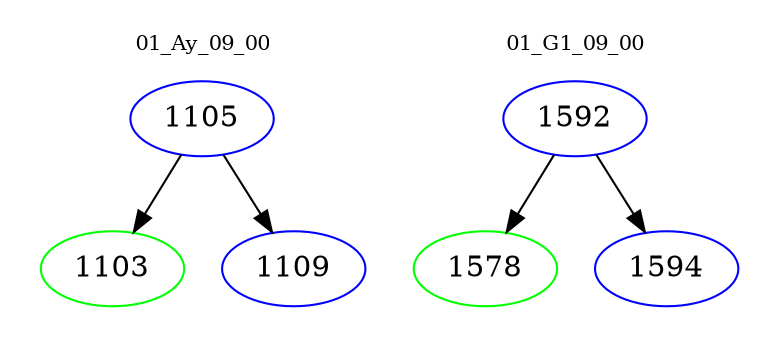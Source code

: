 digraph{
subgraph cluster_0 {
color = white
label = "01_Ay_09_00";
fontsize=10;
T0_1105 [label="1105", color="blue"]
T0_1105 -> T0_1103 [color="black"]
T0_1103 [label="1103", color="green"]
T0_1105 -> T0_1109 [color="black"]
T0_1109 [label="1109", color="blue"]
}
subgraph cluster_1 {
color = white
label = "01_G1_09_00";
fontsize=10;
T1_1592 [label="1592", color="blue"]
T1_1592 -> T1_1578 [color="black"]
T1_1578 [label="1578", color="green"]
T1_1592 -> T1_1594 [color="black"]
T1_1594 [label="1594", color="blue"]
}
}
